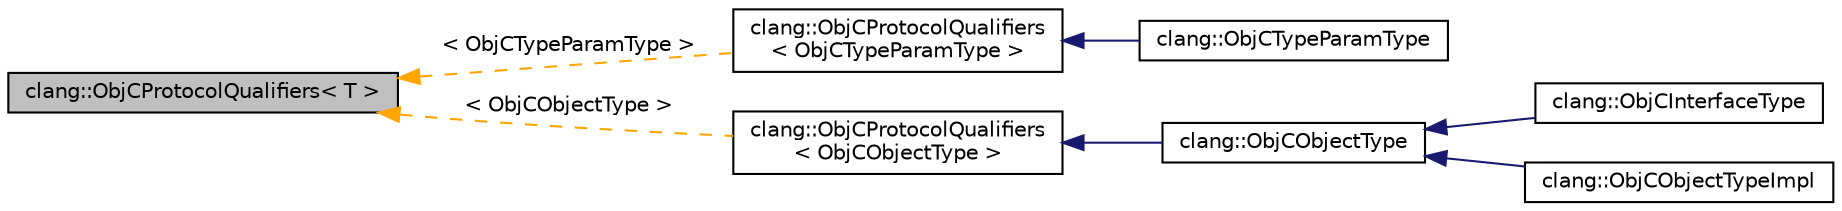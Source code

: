 digraph "clang::ObjCProtocolQualifiers&lt; T &gt;"
{
 // LATEX_PDF_SIZE
  bgcolor="transparent";
  edge [fontname="Helvetica",fontsize="10",labelfontname="Helvetica",labelfontsize="10"];
  node [fontname="Helvetica",fontsize="10",shape=record];
  rankdir="LR";
  Node1 [label="clang::ObjCProtocolQualifiers\< T \>",height=0.2,width=0.4,color="black", fillcolor="grey75", style="filled", fontcolor="black",tooltip="This class wraps the list of protocol qualifiers."];
  Node1 -> Node2 [dir="back",color="orange",fontsize="10",style="dashed",label=" \< ObjCTypeParamType \>" ,fontname="Helvetica"];
  Node2 [label="clang::ObjCProtocolQualifiers\l\< ObjCTypeParamType \>",height=0.2,width=0.4,color="black",URL="$classclang_1_1ObjCProtocolQualifiers.html",tooltip=" "];
  Node2 -> Node3 [dir="back",color="midnightblue",fontsize="10",style="solid",fontname="Helvetica"];
  Node3 [label="clang::ObjCTypeParamType",height=0.2,width=0.4,color="black",URL="$classclang_1_1ObjCTypeParamType.html",tooltip="Represents a type parameter type in Objective C."];
  Node1 -> Node4 [dir="back",color="orange",fontsize="10",style="dashed",label=" \< ObjCObjectType \>" ,fontname="Helvetica"];
  Node4 [label="clang::ObjCProtocolQualifiers\l\< ObjCObjectType \>",height=0.2,width=0.4,color="black",URL="$classclang_1_1ObjCProtocolQualifiers.html",tooltip=" "];
  Node4 -> Node5 [dir="back",color="midnightblue",fontsize="10",style="solid",fontname="Helvetica"];
  Node5 [label="clang::ObjCObjectType",height=0.2,width=0.4,color="black",URL="$classclang_1_1ObjCObjectType.html",tooltip="Represents a class type in Objective C."];
  Node5 -> Node6 [dir="back",color="midnightblue",fontsize="10",style="solid",fontname="Helvetica"];
  Node6 [label="clang::ObjCInterfaceType",height=0.2,width=0.4,color="black",URL="$classclang_1_1ObjCInterfaceType.html",tooltip="Interfaces are the core concept in Objective-C for object oriented design."];
  Node5 -> Node7 [dir="back",color="midnightblue",fontsize="10",style="solid",fontname="Helvetica"];
  Node7 [label="clang::ObjCObjectTypeImpl",height=0.2,width=0.4,color="black",URL="$classclang_1_1ObjCObjectTypeImpl.html",tooltip="A class providing a concrete implementation of ObjCObjectType, so as to not increase the footprint of..."];
}

